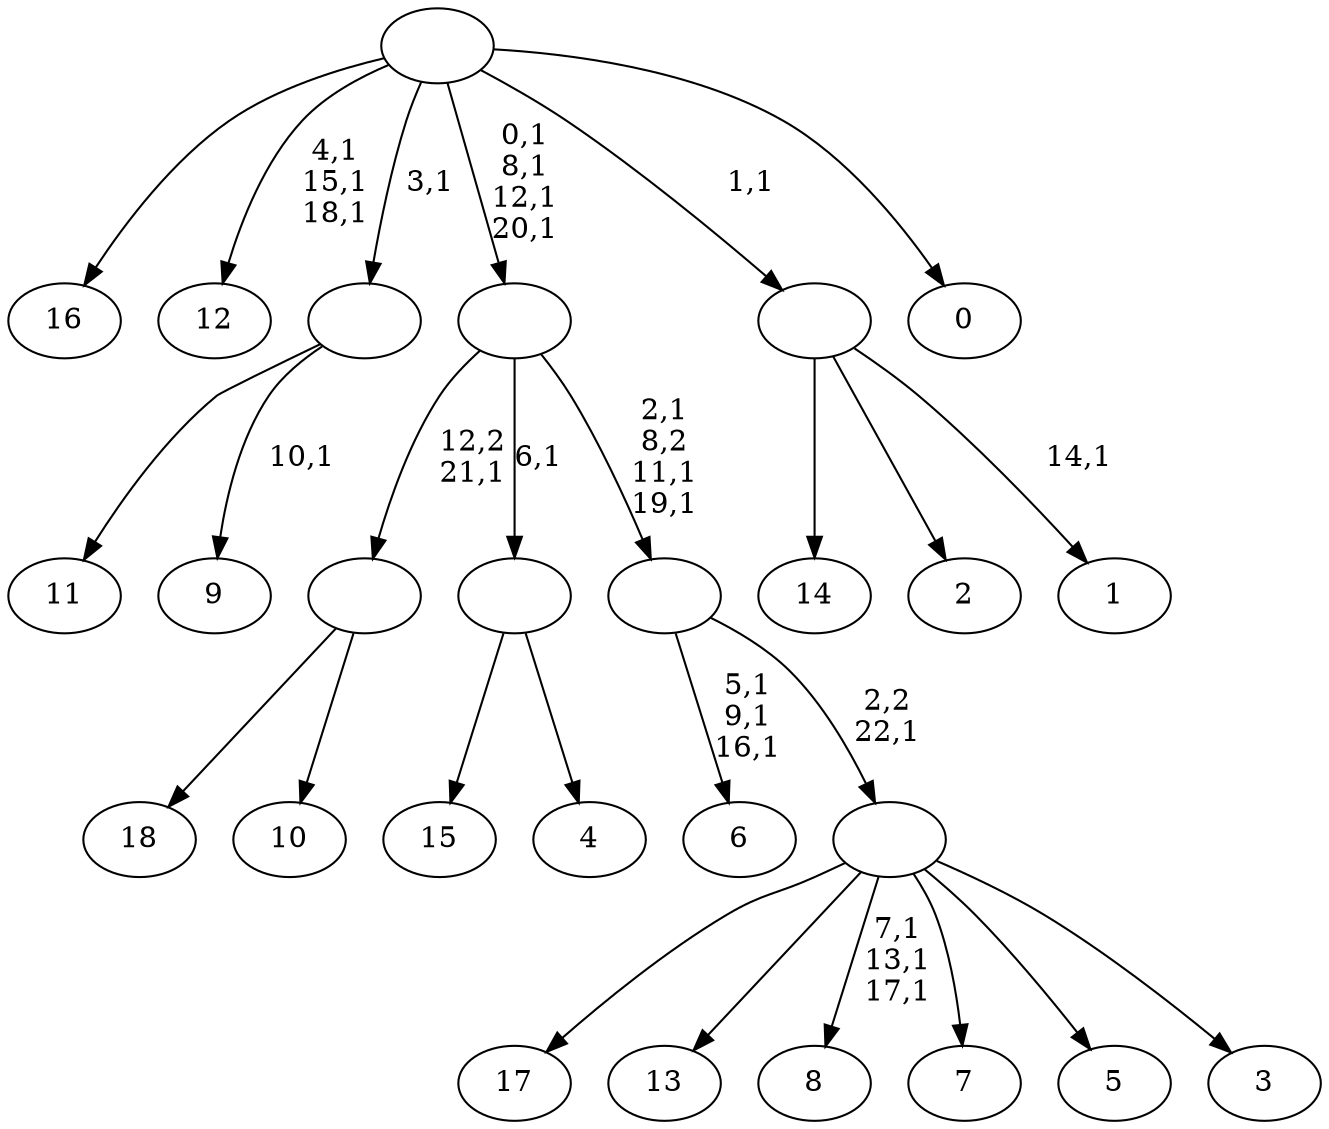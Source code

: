 digraph T {
	42 [label="18"]
	41 [label="17"]
	40 [label="16"]
	39 [label="15"]
	38 [label="14"]
	37 [label="13"]
	36 [label="12"]
	32 [label="11"]
	31 [label="10"]
	30 [label=""]
	29 [label="9"]
	27 [label=""]
	26 [label="8"]
	22 [label="7"]
	21 [label="6"]
	17 [label="5"]
	16 [label="4"]
	15 [label=""]
	14 [label="3"]
	13 [label=""]
	12 [label=""]
	9 [label=""]
	5 [label="2"]
	4 [label="1"]
	2 [label=""]
	1 [label="0"]
	0 [label=""]
	30 -> 42 [label=""]
	30 -> 31 [label=""]
	27 -> 29 [label="10,1"]
	27 -> 32 [label=""]
	15 -> 39 [label=""]
	15 -> 16 [label=""]
	13 -> 26 [label="7,1\n13,1\n17,1"]
	13 -> 41 [label=""]
	13 -> 37 [label=""]
	13 -> 22 [label=""]
	13 -> 17 [label=""]
	13 -> 14 [label=""]
	12 -> 21 [label="5,1\n9,1\n16,1"]
	12 -> 13 [label="2,2\n22,1"]
	9 -> 12 [label="2,1\n8,2\n11,1\n19,1"]
	9 -> 30 [label="12,2\n21,1"]
	9 -> 15 [label="6,1"]
	2 -> 4 [label="14,1"]
	2 -> 38 [label=""]
	2 -> 5 [label=""]
	0 -> 9 [label="0,1\n8,1\n12,1\n20,1"]
	0 -> 36 [label="4,1\n15,1\n18,1"]
	0 -> 40 [label=""]
	0 -> 27 [label="3,1"]
	0 -> 2 [label="1,1"]
	0 -> 1 [label=""]
}
